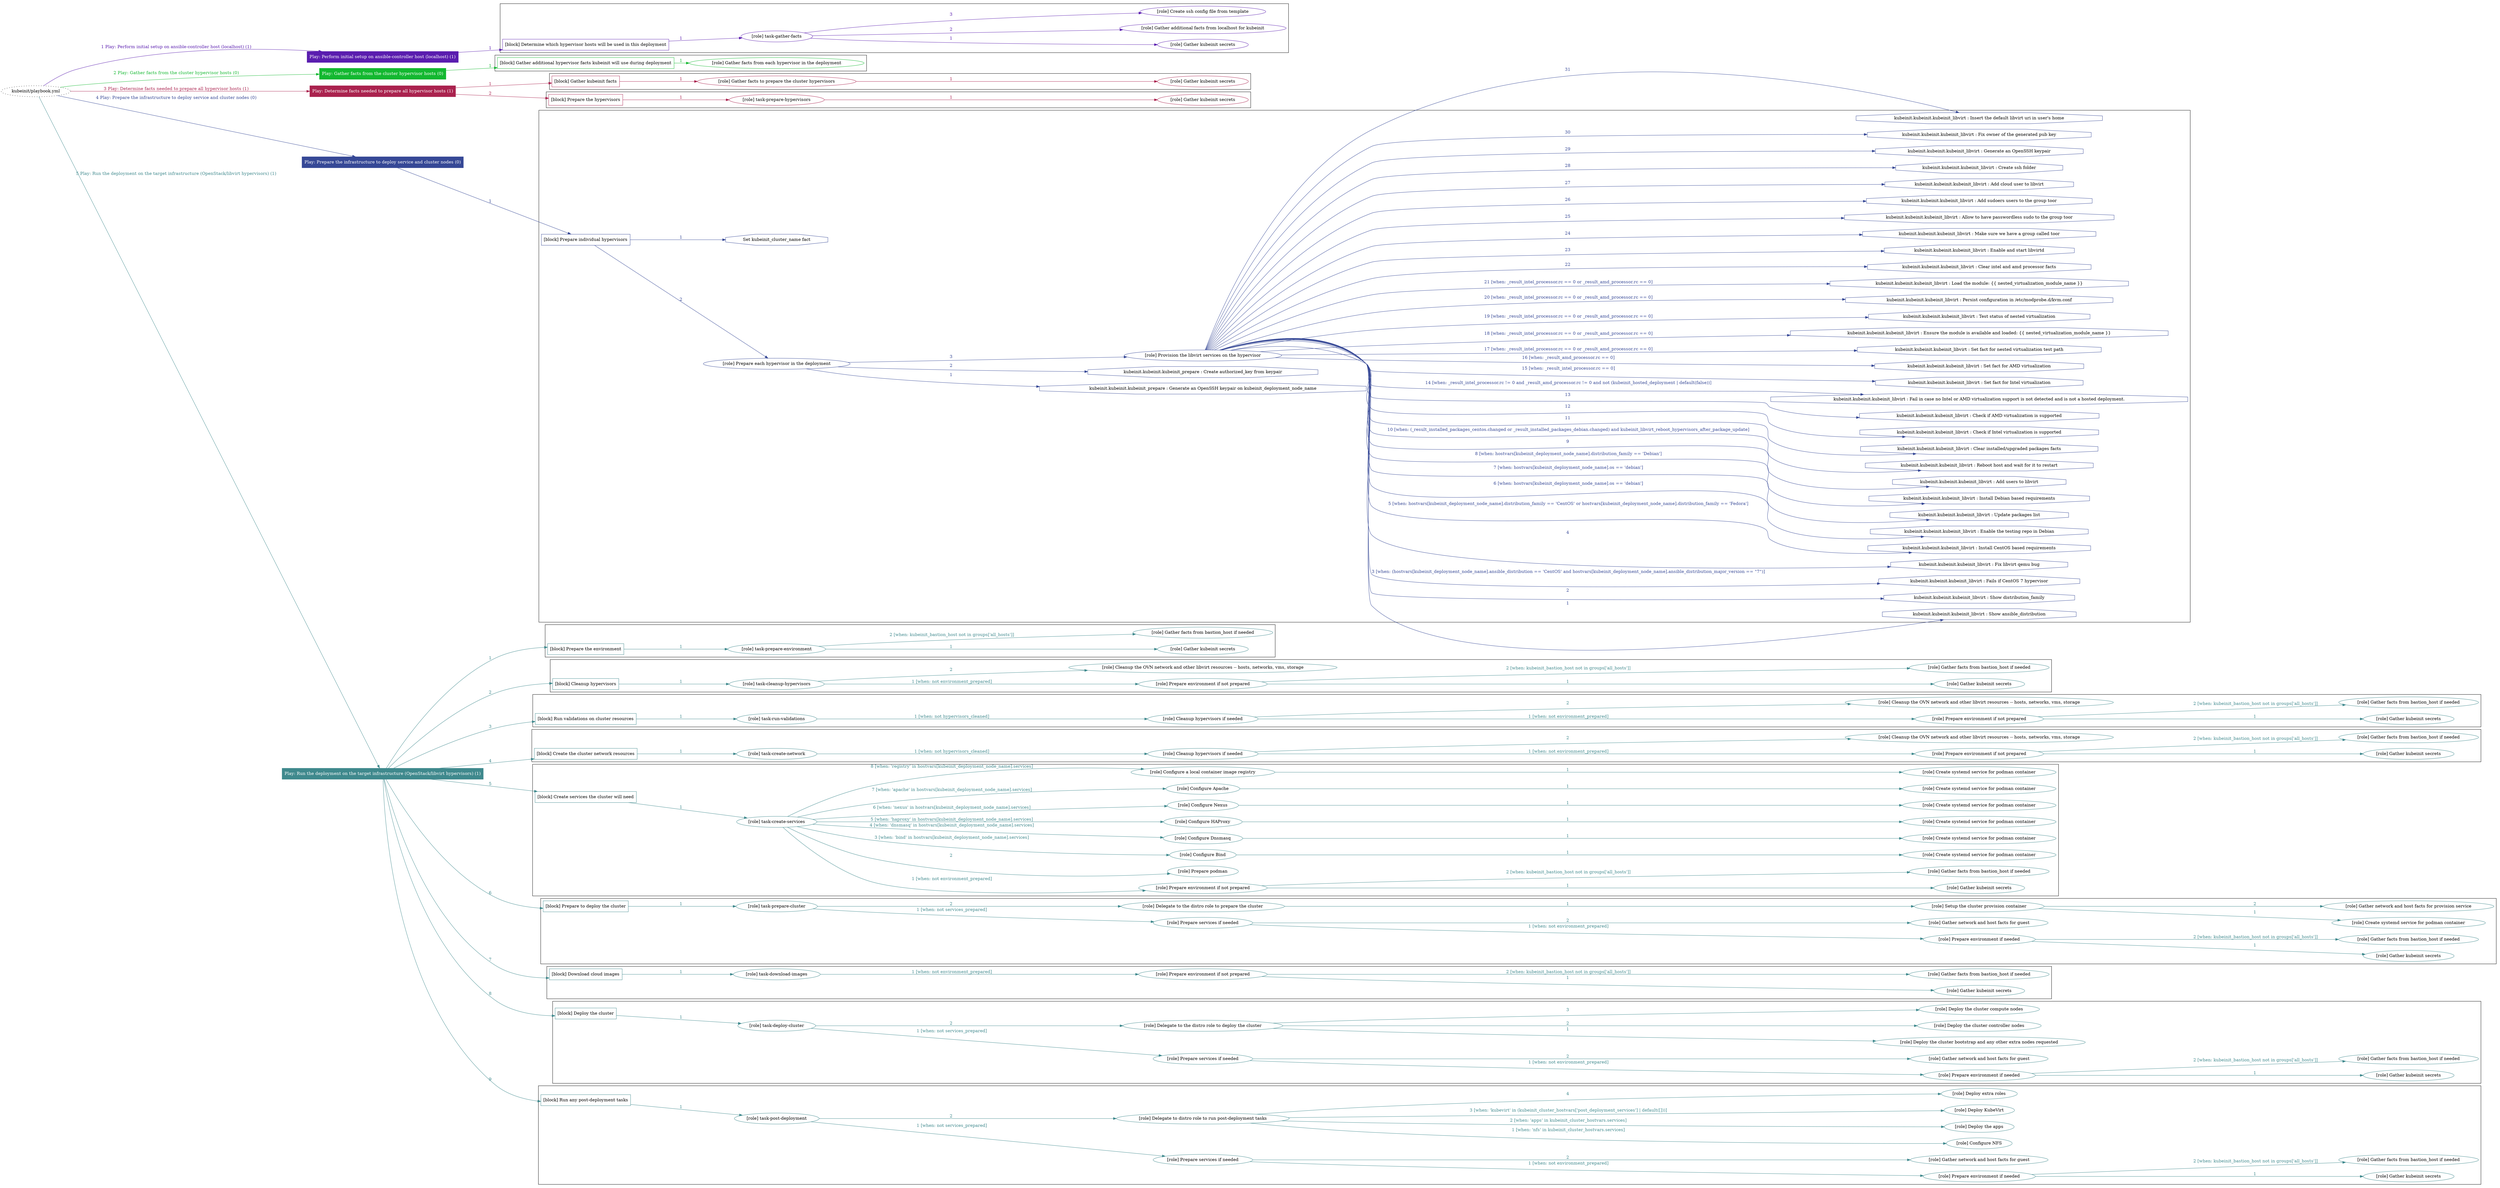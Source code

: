 digraph {
	graph [concentrate=true ordering=in rankdir=LR ratio=fill]
	edge [esep=5 sep=10]
	"kubeinit/playbook.yml" [URL="/home/runner/work/kubeinit-1/kubeinit-1/kubeinit/playbook.yml" id=playbook_0ce8d18d style=dotted]
	"kubeinit/playbook.yml" -> play_ba5d639a [label="1 Play: Perform initial setup on ansible-controller host (localhost) (1)" color="#5a1daf" fontcolor="#5a1daf" id=edge_play_ba5d639a labeltooltip="1 Play: Perform initial setup on ansible-controller host (localhost) (1)" tooltip="1 Play: Perform initial setup on ansible-controller host (localhost) (1)"]
	subgraph "Play: Perform initial setup on ansible-controller host (localhost) (1)" {
		play_ba5d639a [label="Play: Perform initial setup on ansible-controller host (localhost) (1)" URL="/home/runner/work/kubeinit-1/kubeinit-1/kubeinit/playbook.yml" color="#5a1daf" fontcolor="#ffffff" id=play_ba5d639a shape=box style=filled tooltip=localhost]
		play_ba5d639a -> block_6d6d360e [label=1 color="#5a1daf" fontcolor="#5a1daf" id=edge_block_6d6d360e labeltooltip=1 tooltip=1]
		subgraph cluster_block_6d6d360e {
			block_6d6d360e [label="[block] Determine which hypervisor hosts will be used in this deployment" URL="/home/runner/work/kubeinit-1/kubeinit-1/kubeinit/playbook.yml" color="#5a1daf" id=block_6d6d360e labeltooltip="Determine which hypervisor hosts will be used in this deployment" shape=box tooltip="Determine which hypervisor hosts will be used in this deployment"]
			block_6d6d360e -> role_3b574f8b [label="1 " color="#5a1daf" fontcolor="#5a1daf" id=edge_role_3b574f8b labeltooltip="1 " tooltip="1 "]
			subgraph "task-gather-facts" {
				role_3b574f8b [label="[role] task-gather-facts" URL="/home/runner/work/kubeinit-1/kubeinit-1/kubeinit/playbook.yml" color="#5a1daf" id=role_3b574f8b tooltip="task-gather-facts"]
				role_3b574f8b -> role_ba884957 [label="1 " color="#5a1daf" fontcolor="#5a1daf" id=edge_role_ba884957 labeltooltip="1 " tooltip="1 "]
				subgraph "Gather kubeinit secrets" {
					role_ba884957 [label="[role] Gather kubeinit secrets" URL="/home/runner/.ansible/collections/ansible_collections/kubeinit/kubeinit/roles/kubeinit_prepare/tasks/build_hypervisors_group.yml" color="#5a1daf" id=role_ba884957 tooltip="Gather kubeinit secrets"]
				}
				role_3b574f8b -> role_1c9afb16 [label="2 " color="#5a1daf" fontcolor="#5a1daf" id=edge_role_1c9afb16 labeltooltip="2 " tooltip="2 "]
				subgraph "Gather additional facts from localhost for kubeinit" {
					role_1c9afb16 [label="[role] Gather additional facts from localhost for kubeinit" URL="/home/runner/.ansible/collections/ansible_collections/kubeinit/kubeinit/roles/kubeinit_prepare/tasks/build_hypervisors_group.yml" color="#5a1daf" id=role_1c9afb16 tooltip="Gather additional facts from localhost for kubeinit"]
				}
				role_3b574f8b -> role_983fa793 [label="3 " color="#5a1daf" fontcolor="#5a1daf" id=edge_role_983fa793 labeltooltip="3 " tooltip="3 "]
				subgraph "Create ssh config file from template" {
					role_983fa793 [label="[role] Create ssh config file from template" URL="/home/runner/.ansible/collections/ansible_collections/kubeinit/kubeinit/roles/kubeinit_prepare/tasks/build_hypervisors_group.yml" color="#5a1daf" id=role_983fa793 tooltip="Create ssh config file from template"]
				}
			}
		}
	}
	"kubeinit/playbook.yml" -> play_d3e88524 [label="2 Play: Gather facts from the cluster hypervisor hosts (0)" color="#13b830" fontcolor="#13b830" id=edge_play_d3e88524 labeltooltip="2 Play: Gather facts from the cluster hypervisor hosts (0)" tooltip="2 Play: Gather facts from the cluster hypervisor hosts (0)"]
	subgraph "Play: Gather facts from the cluster hypervisor hosts (0)" {
		play_d3e88524 [label="Play: Gather facts from the cluster hypervisor hosts (0)" URL="/home/runner/work/kubeinit-1/kubeinit-1/kubeinit/playbook.yml" color="#13b830" fontcolor="#ffffff" id=play_d3e88524 shape=box style=filled tooltip="Play: Gather facts from the cluster hypervisor hosts (0)"]
		play_d3e88524 -> block_26652a1b [label=1 color="#13b830" fontcolor="#13b830" id=edge_block_26652a1b labeltooltip=1 tooltip=1]
		subgraph cluster_block_26652a1b {
			block_26652a1b [label="[block] Gather additional hypervisor facts kubeinit will use during deployment" URL="/home/runner/work/kubeinit-1/kubeinit-1/kubeinit/playbook.yml" color="#13b830" id=block_26652a1b labeltooltip="Gather additional hypervisor facts kubeinit will use during deployment" shape=box tooltip="Gather additional hypervisor facts kubeinit will use during deployment"]
			block_26652a1b -> role_c96c21ab [label="1 " color="#13b830" fontcolor="#13b830" id=edge_role_c96c21ab labeltooltip="1 " tooltip="1 "]
			subgraph "Gather facts from each hypervisor in the deployment" {
				role_c96c21ab [label="[role] Gather facts from each hypervisor in the deployment" URL="/home/runner/work/kubeinit-1/kubeinit-1/kubeinit/playbook.yml" color="#13b830" id=role_c96c21ab tooltip="Gather facts from each hypervisor in the deployment"]
			}
		}
	}
	"kubeinit/playbook.yml" -> play_6d5bcd16 [label="3 Play: Determine facts needed to prepare all hypervisor hosts (1)" color="#aa224e" fontcolor="#aa224e" id=edge_play_6d5bcd16 labeltooltip="3 Play: Determine facts needed to prepare all hypervisor hosts (1)" tooltip="3 Play: Determine facts needed to prepare all hypervisor hosts (1)"]
	subgraph "Play: Determine facts needed to prepare all hypervisor hosts (1)" {
		play_6d5bcd16 [label="Play: Determine facts needed to prepare all hypervisor hosts (1)" URL="/home/runner/work/kubeinit-1/kubeinit-1/kubeinit/playbook.yml" color="#aa224e" fontcolor="#ffffff" id=play_6d5bcd16 shape=box style=filled tooltip=localhost]
		play_6d5bcd16 -> block_b9ecfa7a [label=1 color="#aa224e" fontcolor="#aa224e" id=edge_block_b9ecfa7a labeltooltip=1 tooltip=1]
		subgraph cluster_block_b9ecfa7a {
			block_b9ecfa7a [label="[block] Gather kubeinit facts" URL="/home/runner/work/kubeinit-1/kubeinit-1/kubeinit/playbook.yml" color="#aa224e" id=block_b9ecfa7a labeltooltip="Gather kubeinit facts" shape=box tooltip="Gather kubeinit facts"]
			block_b9ecfa7a -> role_1997fd84 [label="1 " color="#aa224e" fontcolor="#aa224e" id=edge_role_1997fd84 labeltooltip="1 " tooltip="1 "]
			subgraph "Gather facts to prepare the cluster hypervisors" {
				role_1997fd84 [label="[role] Gather facts to prepare the cluster hypervisors" URL="/home/runner/work/kubeinit-1/kubeinit-1/kubeinit/playbook.yml" color="#aa224e" id=role_1997fd84 tooltip="Gather facts to prepare the cluster hypervisors"]
				role_1997fd84 -> role_facad53e [label="1 " color="#aa224e" fontcolor="#aa224e" id=edge_role_facad53e labeltooltip="1 " tooltip="1 "]
				subgraph "Gather kubeinit secrets" {
					role_facad53e [label="[role] Gather kubeinit secrets" URL="/home/runner/.ansible/collections/ansible_collections/kubeinit/kubeinit/roles/kubeinit_prepare/tasks/gather_kubeinit_facts.yml" color="#aa224e" id=role_facad53e tooltip="Gather kubeinit secrets"]
				}
			}
		}
		play_6d5bcd16 -> block_0321e4d8 [label=2 color="#aa224e" fontcolor="#aa224e" id=edge_block_0321e4d8 labeltooltip=2 tooltip=2]
		subgraph cluster_block_0321e4d8 {
			block_0321e4d8 [label="[block] Prepare the hypervisors" URL="/home/runner/work/kubeinit-1/kubeinit-1/kubeinit/playbook.yml" color="#aa224e" id=block_0321e4d8 labeltooltip="Prepare the hypervisors" shape=box tooltip="Prepare the hypervisors"]
			block_0321e4d8 -> role_ea0fbbbe [label="1 " color="#aa224e" fontcolor="#aa224e" id=edge_role_ea0fbbbe labeltooltip="1 " tooltip="1 "]
			subgraph "task-prepare-hypervisors" {
				role_ea0fbbbe [label="[role] task-prepare-hypervisors" URL="/home/runner/work/kubeinit-1/kubeinit-1/kubeinit/playbook.yml" color="#aa224e" id=role_ea0fbbbe tooltip="task-prepare-hypervisors"]
				role_ea0fbbbe -> role_584beada [label="1 " color="#aa224e" fontcolor="#aa224e" id=edge_role_584beada labeltooltip="1 " tooltip="1 "]
				subgraph "Gather kubeinit secrets" {
					role_584beada [label="[role] Gather kubeinit secrets" URL="/home/runner/.ansible/collections/ansible_collections/kubeinit/kubeinit/roles/kubeinit_prepare/tasks/gather_kubeinit_facts.yml" color="#aa224e" id=role_584beada tooltip="Gather kubeinit secrets"]
				}
			}
		}
	}
	"kubeinit/playbook.yml" -> play_1b692c64 [label="4 Play: Prepare the infrastructure to deploy service and cluster nodes (0)" color="#364896" fontcolor="#364896" id=edge_play_1b692c64 labeltooltip="4 Play: Prepare the infrastructure to deploy service and cluster nodes (0)" tooltip="4 Play: Prepare the infrastructure to deploy service and cluster nodes (0)"]
	subgraph "Play: Prepare the infrastructure to deploy service and cluster nodes (0)" {
		play_1b692c64 [label="Play: Prepare the infrastructure to deploy service and cluster nodes (0)" URL="/home/runner/work/kubeinit-1/kubeinit-1/kubeinit/playbook.yml" color="#364896" fontcolor="#ffffff" id=play_1b692c64 shape=box style=filled tooltip="Play: Prepare the infrastructure to deploy service and cluster nodes (0)"]
		play_1b692c64 -> block_dfcf6be2 [label=1 color="#364896" fontcolor="#364896" id=edge_block_dfcf6be2 labeltooltip=1 tooltip=1]
		subgraph cluster_block_dfcf6be2 {
			block_dfcf6be2 [label="[block] Prepare individual hypervisors" URL="/home/runner/work/kubeinit-1/kubeinit-1/kubeinit/playbook.yml" color="#364896" id=block_dfcf6be2 labeltooltip="Prepare individual hypervisors" shape=box tooltip="Prepare individual hypervisors"]
			block_dfcf6be2 -> role_4b829414 [label="2 " color="#364896" fontcolor="#364896" id=edge_role_4b829414 labeltooltip="2 " tooltip="2 "]
			subgraph "Prepare each hypervisor in the deployment" {
				role_4b829414 [label="[role] Prepare each hypervisor in the deployment" URL="/home/runner/work/kubeinit-1/kubeinit-1/kubeinit/playbook.yml" color="#364896" id=role_4b829414 tooltip="Prepare each hypervisor in the deployment"]
				task_2b27f088 [label="kubeinit.kubeinit.kubeinit_prepare : Generate an OpenSSH keypair on kubeinit_deployment_node_name" URL="/home/runner/.ansible/collections/ansible_collections/kubeinit/kubeinit/roles/kubeinit_prepare/tasks/prepare_hypervisor.yml" color="#364896" id=task_2b27f088 shape=octagon tooltip="kubeinit.kubeinit.kubeinit_prepare : Generate an OpenSSH keypair on kubeinit_deployment_node_name"]
				role_4b829414 -> task_2b27f088 [label="1 " color="#364896" fontcolor="#364896" id=edge_task_2b27f088 labeltooltip="1 " tooltip="1 "]
				task_d586e96f [label="kubeinit.kubeinit.kubeinit_prepare : Create authorized_key from keypair" URL="/home/runner/.ansible/collections/ansible_collections/kubeinit/kubeinit/roles/kubeinit_prepare/tasks/prepare_hypervisor.yml" color="#364896" id=task_d586e96f shape=octagon tooltip="kubeinit.kubeinit.kubeinit_prepare : Create authorized_key from keypair"]
				role_4b829414 -> task_d586e96f [label="2 " color="#364896" fontcolor="#364896" id=edge_task_d586e96f labeltooltip="2 " tooltip="2 "]
				role_4b829414 -> role_4b632fc3 [label="3 " color="#364896" fontcolor="#364896" id=edge_role_4b632fc3 labeltooltip="3 " tooltip="3 "]
				subgraph "Provision the libvirt services on the hypervisor" {
					role_4b632fc3 [label="[role] Provision the libvirt services on the hypervisor" URL="/home/runner/.ansible/collections/ansible_collections/kubeinit/kubeinit/roles/kubeinit_prepare/tasks/prepare_hypervisor.yml" color="#364896" id=role_4b632fc3 tooltip="Provision the libvirt services on the hypervisor"]
					task_c6164baf [label="kubeinit.kubeinit.kubeinit_libvirt : Show ansible_distribution" URL="/home/runner/.ansible/collections/ansible_collections/kubeinit/kubeinit/roles/kubeinit_libvirt/tasks/main.yml" color="#364896" id=task_c6164baf shape=octagon tooltip="kubeinit.kubeinit.kubeinit_libvirt : Show ansible_distribution"]
					role_4b632fc3 -> task_c6164baf [label="1 " color="#364896" fontcolor="#364896" id=edge_task_c6164baf labeltooltip="1 " tooltip="1 "]
					task_26f018aa [label="kubeinit.kubeinit.kubeinit_libvirt : Show distribution_family" URL="/home/runner/.ansible/collections/ansible_collections/kubeinit/kubeinit/roles/kubeinit_libvirt/tasks/main.yml" color="#364896" id=task_26f018aa shape=octagon tooltip="kubeinit.kubeinit.kubeinit_libvirt : Show distribution_family"]
					role_4b632fc3 -> task_26f018aa [label="2 " color="#364896" fontcolor="#364896" id=edge_task_26f018aa labeltooltip="2 " tooltip="2 "]
					task_44c97da7 [label="kubeinit.kubeinit.kubeinit_libvirt : Fails if CentOS 7 hypervisor" URL="/home/runner/.ansible/collections/ansible_collections/kubeinit/kubeinit/roles/kubeinit_libvirt/tasks/main.yml" color="#364896" id=task_44c97da7 shape=octagon tooltip="kubeinit.kubeinit.kubeinit_libvirt : Fails if CentOS 7 hypervisor"]
					role_4b632fc3 -> task_44c97da7 [label="3 [when: (hostvars[kubeinit_deployment_node_name].ansible_distribution == 'CentOS' and hostvars[kubeinit_deployment_node_name].ansible_distribution_major_version == \"7\")]" color="#364896" fontcolor="#364896" id=edge_task_44c97da7 labeltooltip="3 [when: (hostvars[kubeinit_deployment_node_name].ansible_distribution == 'CentOS' and hostvars[kubeinit_deployment_node_name].ansible_distribution_major_version == \"7\")]" tooltip="3 [when: (hostvars[kubeinit_deployment_node_name].ansible_distribution == 'CentOS' and hostvars[kubeinit_deployment_node_name].ansible_distribution_major_version == \"7\")]"]
					task_e51e7c3a [label="kubeinit.kubeinit.kubeinit_libvirt : Fix libvirt qemu bug" URL="/home/runner/.ansible/collections/ansible_collections/kubeinit/kubeinit/roles/kubeinit_libvirt/tasks/main.yml" color="#364896" id=task_e51e7c3a shape=octagon tooltip="kubeinit.kubeinit.kubeinit_libvirt : Fix libvirt qemu bug"]
					role_4b632fc3 -> task_e51e7c3a [label="4 " color="#364896" fontcolor="#364896" id=edge_task_e51e7c3a labeltooltip="4 " tooltip="4 "]
					task_1b0841df [label="kubeinit.kubeinit.kubeinit_libvirt : Install CentOS based requirements" URL="/home/runner/.ansible/collections/ansible_collections/kubeinit/kubeinit/roles/kubeinit_libvirt/tasks/main.yml" color="#364896" id=task_1b0841df shape=octagon tooltip="kubeinit.kubeinit.kubeinit_libvirt : Install CentOS based requirements"]
					role_4b632fc3 -> task_1b0841df [label="5 [when: hostvars[kubeinit_deployment_node_name].distribution_family == 'CentOS' or hostvars[kubeinit_deployment_node_name].distribution_family == 'Fedora']" color="#364896" fontcolor="#364896" id=edge_task_1b0841df labeltooltip="5 [when: hostvars[kubeinit_deployment_node_name].distribution_family == 'CentOS' or hostvars[kubeinit_deployment_node_name].distribution_family == 'Fedora']" tooltip="5 [when: hostvars[kubeinit_deployment_node_name].distribution_family == 'CentOS' or hostvars[kubeinit_deployment_node_name].distribution_family == 'Fedora']"]
					task_30d7ff0d [label="kubeinit.kubeinit.kubeinit_libvirt : Enable the testing repo in Debian" URL="/home/runner/.ansible/collections/ansible_collections/kubeinit/kubeinit/roles/kubeinit_libvirt/tasks/main.yml" color="#364896" id=task_30d7ff0d shape=octagon tooltip="kubeinit.kubeinit.kubeinit_libvirt : Enable the testing repo in Debian"]
					role_4b632fc3 -> task_30d7ff0d [label="6 [when: hostvars[kubeinit_deployment_node_name].os == 'debian']" color="#364896" fontcolor="#364896" id=edge_task_30d7ff0d labeltooltip="6 [when: hostvars[kubeinit_deployment_node_name].os == 'debian']" tooltip="6 [when: hostvars[kubeinit_deployment_node_name].os == 'debian']"]
					task_a8897076 [label="kubeinit.kubeinit.kubeinit_libvirt : Update packages list" URL="/home/runner/.ansible/collections/ansible_collections/kubeinit/kubeinit/roles/kubeinit_libvirt/tasks/main.yml" color="#364896" id=task_a8897076 shape=octagon tooltip="kubeinit.kubeinit.kubeinit_libvirt : Update packages list"]
					role_4b632fc3 -> task_a8897076 [label="7 [when: hostvars[kubeinit_deployment_node_name].os == 'debian']" color="#364896" fontcolor="#364896" id=edge_task_a8897076 labeltooltip="7 [when: hostvars[kubeinit_deployment_node_name].os == 'debian']" tooltip="7 [when: hostvars[kubeinit_deployment_node_name].os == 'debian']"]
					task_70c62b1a [label="kubeinit.kubeinit.kubeinit_libvirt : Install Debian based requirements" URL="/home/runner/.ansible/collections/ansible_collections/kubeinit/kubeinit/roles/kubeinit_libvirt/tasks/main.yml" color="#364896" id=task_70c62b1a shape=octagon tooltip="kubeinit.kubeinit.kubeinit_libvirt : Install Debian based requirements"]
					role_4b632fc3 -> task_70c62b1a [label="8 [when: hostvars[kubeinit_deployment_node_name].distribution_family == 'Debian']" color="#364896" fontcolor="#364896" id=edge_task_70c62b1a labeltooltip="8 [when: hostvars[kubeinit_deployment_node_name].distribution_family == 'Debian']" tooltip="8 [when: hostvars[kubeinit_deployment_node_name].distribution_family == 'Debian']"]
					task_dd8c9048 [label="kubeinit.kubeinit.kubeinit_libvirt : Add users to libvirt" URL="/home/runner/.ansible/collections/ansible_collections/kubeinit/kubeinit/roles/kubeinit_libvirt/tasks/main.yml" color="#364896" id=task_dd8c9048 shape=octagon tooltip="kubeinit.kubeinit.kubeinit_libvirt : Add users to libvirt"]
					role_4b632fc3 -> task_dd8c9048 [label="9 " color="#364896" fontcolor="#364896" id=edge_task_dd8c9048 labeltooltip="9 " tooltip="9 "]
					task_8387d785 [label="kubeinit.kubeinit.kubeinit_libvirt : Reboot host and wait for it to restart" URL="/home/runner/.ansible/collections/ansible_collections/kubeinit/kubeinit/roles/kubeinit_libvirt/tasks/main.yml" color="#364896" id=task_8387d785 shape=octagon tooltip="kubeinit.kubeinit.kubeinit_libvirt : Reboot host and wait for it to restart"]
					role_4b632fc3 -> task_8387d785 [label="10 [when: (_result_installed_packages_centos.changed or _result_installed_packages_debian.changed) and kubeinit_libvirt_reboot_hypervisors_after_package_update]" color="#364896" fontcolor="#364896" id=edge_task_8387d785 labeltooltip="10 [when: (_result_installed_packages_centos.changed or _result_installed_packages_debian.changed) and kubeinit_libvirt_reboot_hypervisors_after_package_update]" tooltip="10 [when: (_result_installed_packages_centos.changed or _result_installed_packages_debian.changed) and kubeinit_libvirt_reboot_hypervisors_after_package_update]"]
					task_8682a8f8 [label="kubeinit.kubeinit.kubeinit_libvirt : Clear installed/upgraded packages facts" URL="/home/runner/.ansible/collections/ansible_collections/kubeinit/kubeinit/roles/kubeinit_libvirt/tasks/main.yml" color="#364896" id=task_8682a8f8 shape=octagon tooltip="kubeinit.kubeinit.kubeinit_libvirt : Clear installed/upgraded packages facts"]
					role_4b632fc3 -> task_8682a8f8 [label="11 " color="#364896" fontcolor="#364896" id=edge_task_8682a8f8 labeltooltip="11 " tooltip="11 "]
					task_a1a82cb1 [label="kubeinit.kubeinit.kubeinit_libvirt : Check if Intel virtualization is supported" URL="/home/runner/.ansible/collections/ansible_collections/kubeinit/kubeinit/roles/kubeinit_libvirt/tasks/main.yml" color="#364896" id=task_a1a82cb1 shape=octagon tooltip="kubeinit.kubeinit.kubeinit_libvirt : Check if Intel virtualization is supported"]
					role_4b632fc3 -> task_a1a82cb1 [label="12 " color="#364896" fontcolor="#364896" id=edge_task_a1a82cb1 labeltooltip="12 " tooltip="12 "]
					task_2982eef8 [label="kubeinit.kubeinit.kubeinit_libvirt : Check if AMD virtualization is supported" URL="/home/runner/.ansible/collections/ansible_collections/kubeinit/kubeinit/roles/kubeinit_libvirt/tasks/main.yml" color="#364896" id=task_2982eef8 shape=octagon tooltip="kubeinit.kubeinit.kubeinit_libvirt : Check if AMD virtualization is supported"]
					role_4b632fc3 -> task_2982eef8 [label="13 " color="#364896" fontcolor="#364896" id=edge_task_2982eef8 labeltooltip="13 " tooltip="13 "]
					task_943bcced [label="kubeinit.kubeinit.kubeinit_libvirt : Fail in case no Intel or AMD virtualization support is not detected and is not a hosted deployment." URL="/home/runner/.ansible/collections/ansible_collections/kubeinit/kubeinit/roles/kubeinit_libvirt/tasks/main.yml" color="#364896" id=task_943bcced shape=octagon tooltip="kubeinit.kubeinit.kubeinit_libvirt : Fail in case no Intel or AMD virtualization support is not detected and is not a hosted deployment."]
					role_4b632fc3 -> task_943bcced [label="14 [when: _result_intel_processor.rc != 0 and _result_amd_processor.rc != 0 and not (kubeinit_hosted_deployment | default(false))]" color="#364896" fontcolor="#364896" id=edge_task_943bcced labeltooltip="14 [when: _result_intel_processor.rc != 0 and _result_amd_processor.rc != 0 and not (kubeinit_hosted_deployment | default(false))]" tooltip="14 [when: _result_intel_processor.rc != 0 and _result_amd_processor.rc != 0 and not (kubeinit_hosted_deployment | default(false))]"]
					task_ca86ea8f [label="kubeinit.kubeinit.kubeinit_libvirt : Set fact for Intel virtualization" URL="/home/runner/.ansible/collections/ansible_collections/kubeinit/kubeinit/roles/kubeinit_libvirt/tasks/main.yml" color="#364896" id=task_ca86ea8f shape=octagon tooltip="kubeinit.kubeinit.kubeinit_libvirt : Set fact for Intel virtualization"]
					role_4b632fc3 -> task_ca86ea8f [label="15 [when: _result_intel_processor.rc == 0]" color="#364896" fontcolor="#364896" id=edge_task_ca86ea8f labeltooltip="15 [when: _result_intel_processor.rc == 0]" tooltip="15 [when: _result_intel_processor.rc == 0]"]
					task_b8c05be8 [label="kubeinit.kubeinit.kubeinit_libvirt : Set fact for AMD virtualization" URL="/home/runner/.ansible/collections/ansible_collections/kubeinit/kubeinit/roles/kubeinit_libvirt/tasks/main.yml" color="#364896" id=task_b8c05be8 shape=octagon tooltip="kubeinit.kubeinit.kubeinit_libvirt : Set fact for AMD virtualization"]
					role_4b632fc3 -> task_b8c05be8 [label="16 [when: _result_amd_processor.rc == 0]" color="#364896" fontcolor="#364896" id=edge_task_b8c05be8 labeltooltip="16 [when: _result_amd_processor.rc == 0]" tooltip="16 [when: _result_amd_processor.rc == 0]"]
					task_997cfe2c [label="kubeinit.kubeinit.kubeinit_libvirt : Set fact for nested virtualization test path" URL="/home/runner/.ansible/collections/ansible_collections/kubeinit/kubeinit/roles/kubeinit_libvirt/tasks/main.yml" color="#364896" id=task_997cfe2c shape=octagon tooltip="kubeinit.kubeinit.kubeinit_libvirt : Set fact for nested virtualization test path"]
					role_4b632fc3 -> task_997cfe2c [label="17 [when: _result_intel_processor.rc == 0 or _result_amd_processor.rc == 0]" color="#364896" fontcolor="#364896" id=edge_task_997cfe2c labeltooltip="17 [when: _result_intel_processor.rc == 0 or _result_amd_processor.rc == 0]" tooltip="17 [when: _result_intel_processor.rc == 0 or _result_amd_processor.rc == 0]"]
					task_4dcd69ad [label="kubeinit.kubeinit.kubeinit_libvirt : Ensure the module is available and loaded: {{ nested_virtualization_module_name }}" URL="/home/runner/.ansible/collections/ansible_collections/kubeinit/kubeinit/roles/kubeinit_libvirt/tasks/main.yml" color="#364896" id=task_4dcd69ad shape=octagon tooltip="kubeinit.kubeinit.kubeinit_libvirt : Ensure the module is available and loaded: {{ nested_virtualization_module_name }}"]
					role_4b632fc3 -> task_4dcd69ad [label="18 [when: _result_intel_processor.rc == 0 or _result_amd_processor.rc == 0]" color="#364896" fontcolor="#364896" id=edge_task_4dcd69ad labeltooltip="18 [when: _result_intel_processor.rc == 0 or _result_amd_processor.rc == 0]" tooltip="18 [when: _result_intel_processor.rc == 0 or _result_amd_processor.rc == 0]"]
					task_4be756f7 [label="kubeinit.kubeinit.kubeinit_libvirt : Test status of nested virtualization" URL="/home/runner/.ansible/collections/ansible_collections/kubeinit/kubeinit/roles/kubeinit_libvirt/tasks/main.yml" color="#364896" id=task_4be756f7 shape=octagon tooltip="kubeinit.kubeinit.kubeinit_libvirt : Test status of nested virtualization"]
					role_4b632fc3 -> task_4be756f7 [label="19 [when: _result_intel_processor.rc == 0 or _result_amd_processor.rc == 0]" color="#364896" fontcolor="#364896" id=edge_task_4be756f7 labeltooltip="19 [when: _result_intel_processor.rc == 0 or _result_amd_processor.rc == 0]" tooltip="19 [when: _result_intel_processor.rc == 0 or _result_amd_processor.rc == 0]"]
					task_652977b3 [label="kubeinit.kubeinit.kubeinit_libvirt : Persist configuration in /etc/modprobe.d/kvm.conf" URL="/home/runner/.ansible/collections/ansible_collections/kubeinit/kubeinit/roles/kubeinit_libvirt/tasks/main.yml" color="#364896" id=task_652977b3 shape=octagon tooltip="kubeinit.kubeinit.kubeinit_libvirt : Persist configuration in /etc/modprobe.d/kvm.conf"]
					role_4b632fc3 -> task_652977b3 [label="20 [when: _result_intel_processor.rc == 0 or _result_amd_processor.rc == 0]" color="#364896" fontcolor="#364896" id=edge_task_652977b3 labeltooltip="20 [when: _result_intel_processor.rc == 0 or _result_amd_processor.rc == 0]" tooltip="20 [when: _result_intel_processor.rc == 0 or _result_amd_processor.rc == 0]"]
					task_0426de4b [label="kubeinit.kubeinit.kubeinit_libvirt : Load the module: {{ nested_virtualization_module_name }}" URL="/home/runner/.ansible/collections/ansible_collections/kubeinit/kubeinit/roles/kubeinit_libvirt/tasks/main.yml" color="#364896" id=task_0426de4b shape=octagon tooltip="kubeinit.kubeinit.kubeinit_libvirt : Load the module: {{ nested_virtualization_module_name }}"]
					role_4b632fc3 -> task_0426de4b [label="21 [when: _result_intel_processor.rc == 0 or _result_amd_processor.rc == 0]" color="#364896" fontcolor="#364896" id=edge_task_0426de4b labeltooltip="21 [when: _result_intel_processor.rc == 0 or _result_amd_processor.rc == 0]" tooltip="21 [when: _result_intel_processor.rc == 0 or _result_amd_processor.rc == 0]"]
					task_a7bf3f7f [label="kubeinit.kubeinit.kubeinit_libvirt : Clear intel and amd processor facts" URL="/home/runner/.ansible/collections/ansible_collections/kubeinit/kubeinit/roles/kubeinit_libvirt/tasks/main.yml" color="#364896" id=task_a7bf3f7f shape=octagon tooltip="kubeinit.kubeinit.kubeinit_libvirt : Clear intel and amd processor facts"]
					role_4b632fc3 -> task_a7bf3f7f [label="22 " color="#364896" fontcolor="#364896" id=edge_task_a7bf3f7f labeltooltip="22 " tooltip="22 "]
					task_37b84018 [label="kubeinit.kubeinit.kubeinit_libvirt : Enable and start libvirtd" URL="/home/runner/.ansible/collections/ansible_collections/kubeinit/kubeinit/roles/kubeinit_libvirt/tasks/main.yml" color="#364896" id=task_37b84018 shape=octagon tooltip="kubeinit.kubeinit.kubeinit_libvirt : Enable and start libvirtd"]
					role_4b632fc3 -> task_37b84018 [label="23 " color="#364896" fontcolor="#364896" id=edge_task_37b84018 labeltooltip="23 " tooltip="23 "]
					task_0666f7e9 [label="kubeinit.kubeinit.kubeinit_libvirt : Make sure we have a group called toor" URL="/home/runner/.ansible/collections/ansible_collections/kubeinit/kubeinit/roles/kubeinit_libvirt/tasks/60_create_cloud_user.yml" color="#364896" id=task_0666f7e9 shape=octagon tooltip="kubeinit.kubeinit.kubeinit_libvirt : Make sure we have a group called toor"]
					role_4b632fc3 -> task_0666f7e9 [label="24 " color="#364896" fontcolor="#364896" id=edge_task_0666f7e9 labeltooltip="24 " tooltip="24 "]
					task_785c154f [label="kubeinit.kubeinit.kubeinit_libvirt : Allow to have passwordless sudo to the group toor" URL="/home/runner/.ansible/collections/ansible_collections/kubeinit/kubeinit/roles/kubeinit_libvirt/tasks/60_create_cloud_user.yml" color="#364896" id=task_785c154f shape=octagon tooltip="kubeinit.kubeinit.kubeinit_libvirt : Allow to have passwordless sudo to the group toor"]
					role_4b632fc3 -> task_785c154f [label="25 " color="#364896" fontcolor="#364896" id=edge_task_785c154f labeltooltip="25 " tooltip="25 "]
					task_aa142e9e [label="kubeinit.kubeinit.kubeinit_libvirt : Add sudoers users to the group toor" URL="/home/runner/.ansible/collections/ansible_collections/kubeinit/kubeinit/roles/kubeinit_libvirt/tasks/60_create_cloud_user.yml" color="#364896" id=task_aa142e9e shape=octagon tooltip="kubeinit.kubeinit.kubeinit_libvirt : Add sudoers users to the group toor"]
					role_4b632fc3 -> task_aa142e9e [label="26 " color="#364896" fontcolor="#364896" id=edge_task_aa142e9e labeltooltip="26 " tooltip="26 "]
					task_384e43df [label="kubeinit.kubeinit.kubeinit_libvirt : Add cloud user to libvirt" URL="/home/runner/.ansible/collections/ansible_collections/kubeinit/kubeinit/roles/kubeinit_libvirt/tasks/60_create_cloud_user.yml" color="#364896" id=task_384e43df shape=octagon tooltip="kubeinit.kubeinit.kubeinit_libvirt : Add cloud user to libvirt"]
					role_4b632fc3 -> task_384e43df [label="27 " color="#364896" fontcolor="#364896" id=edge_task_384e43df labeltooltip="27 " tooltip="27 "]
					task_e2b6f483 [label="kubeinit.kubeinit.kubeinit_libvirt : Create ssh folder" URL="/home/runner/.ansible/collections/ansible_collections/kubeinit/kubeinit/roles/kubeinit_libvirt/tasks/60_create_cloud_user.yml" color="#364896" id=task_e2b6f483 shape=octagon tooltip="kubeinit.kubeinit.kubeinit_libvirt : Create ssh folder"]
					role_4b632fc3 -> task_e2b6f483 [label="28 " color="#364896" fontcolor="#364896" id=edge_task_e2b6f483 labeltooltip="28 " tooltip="28 "]
					task_02ab4cbe [label="kubeinit.kubeinit.kubeinit_libvirt : Generate an OpenSSH keypair" URL="/home/runner/.ansible/collections/ansible_collections/kubeinit/kubeinit/roles/kubeinit_libvirt/tasks/60_create_cloud_user.yml" color="#364896" id=task_02ab4cbe shape=octagon tooltip="kubeinit.kubeinit.kubeinit_libvirt : Generate an OpenSSH keypair"]
					role_4b632fc3 -> task_02ab4cbe [label="29 " color="#364896" fontcolor="#364896" id=edge_task_02ab4cbe labeltooltip="29 " tooltip="29 "]
					task_ed6e2187 [label="kubeinit.kubeinit.kubeinit_libvirt : Fix owner of the generated pub key" URL="/home/runner/.ansible/collections/ansible_collections/kubeinit/kubeinit/roles/kubeinit_libvirt/tasks/60_create_cloud_user.yml" color="#364896" id=task_ed6e2187 shape=octagon tooltip="kubeinit.kubeinit.kubeinit_libvirt : Fix owner of the generated pub key"]
					role_4b632fc3 -> task_ed6e2187 [label="30 " color="#364896" fontcolor="#364896" id=edge_task_ed6e2187 labeltooltip="30 " tooltip="30 "]
					task_4f5a365d [label="kubeinit.kubeinit.kubeinit_libvirt : Insert the default libvirt uri in user's home" URL="/home/runner/.ansible/collections/ansible_collections/kubeinit/kubeinit/roles/kubeinit_libvirt/tasks/60_create_cloud_user.yml" color="#364896" id=task_4f5a365d shape=octagon tooltip="kubeinit.kubeinit.kubeinit_libvirt : Insert the default libvirt uri in user's home"]
					role_4b632fc3 -> task_4f5a365d [label="31 " color="#364896" fontcolor="#364896" id=edge_task_4f5a365d labeltooltip="31 " tooltip="31 "]
				}
			}
			task_5d9393e5 [label="Set kubeinit_cluster_name fact" URL="/home/runner/work/kubeinit-1/kubeinit-1/kubeinit/playbook.yml" color="#364896" id=task_5d9393e5 shape=octagon tooltip="Set kubeinit_cluster_name fact"]
			block_dfcf6be2 -> task_5d9393e5 [label="1 " color="#364896" fontcolor="#364896" id=edge_task_5d9393e5 labeltooltip="1 " tooltip="1 "]
		}
	}
	"kubeinit/playbook.yml" -> play_edb0a368 [label="5 Play: Run the deployment on the target infrastructure (OpenStack/libvirt hypervisors) (1)" color="#3f898d" fontcolor="#3f898d" id=edge_play_edb0a368 labeltooltip="5 Play: Run the deployment on the target infrastructure (OpenStack/libvirt hypervisors) (1)" tooltip="5 Play: Run the deployment on the target infrastructure (OpenStack/libvirt hypervisors) (1)"]
	subgraph "Play: Run the deployment on the target infrastructure (OpenStack/libvirt hypervisors) (1)" {
		play_edb0a368 [label="Play: Run the deployment on the target infrastructure (OpenStack/libvirt hypervisors) (1)" URL="/home/runner/work/kubeinit-1/kubeinit-1/kubeinit/playbook.yml" color="#3f898d" fontcolor="#ffffff" id=play_edb0a368 shape=box style=filled tooltip=localhost]
		play_edb0a368 -> block_8a8f867c [label=1 color="#3f898d" fontcolor="#3f898d" id=edge_block_8a8f867c labeltooltip=1 tooltip=1]
		subgraph cluster_block_8a8f867c {
			block_8a8f867c [label="[block] Prepare the environment" URL="/home/runner/work/kubeinit-1/kubeinit-1/kubeinit/playbook.yml" color="#3f898d" id=block_8a8f867c labeltooltip="Prepare the environment" shape=box tooltip="Prepare the environment"]
			block_8a8f867c -> role_64e9b5b8 [label="1 " color="#3f898d" fontcolor="#3f898d" id=edge_role_64e9b5b8 labeltooltip="1 " tooltip="1 "]
			subgraph "task-prepare-environment" {
				role_64e9b5b8 [label="[role] task-prepare-environment" URL="/home/runner/work/kubeinit-1/kubeinit-1/kubeinit/playbook.yml" color="#3f898d" id=role_64e9b5b8 tooltip="task-prepare-environment"]
				role_64e9b5b8 -> role_a2a2c4a1 [label="1 " color="#3f898d" fontcolor="#3f898d" id=edge_role_a2a2c4a1 labeltooltip="1 " tooltip="1 "]
				subgraph "Gather kubeinit secrets" {
					role_a2a2c4a1 [label="[role] Gather kubeinit secrets" URL="/home/runner/.ansible/collections/ansible_collections/kubeinit/kubeinit/roles/kubeinit_prepare/tasks/gather_kubeinit_facts.yml" color="#3f898d" id=role_a2a2c4a1 tooltip="Gather kubeinit secrets"]
				}
				role_64e9b5b8 -> role_d0f54c5d [label="2 [when: kubeinit_bastion_host not in groups['all_hosts']]" color="#3f898d" fontcolor="#3f898d" id=edge_role_d0f54c5d labeltooltip="2 [when: kubeinit_bastion_host not in groups['all_hosts']]" tooltip="2 [when: kubeinit_bastion_host not in groups['all_hosts']]"]
				subgraph "Gather facts from bastion_host if needed" {
					role_d0f54c5d [label="[role] Gather facts from bastion_host if needed" URL="/home/runner/.ansible/collections/ansible_collections/kubeinit/kubeinit/roles/kubeinit_prepare/tasks/main.yml" color="#3f898d" id=role_d0f54c5d tooltip="Gather facts from bastion_host if needed"]
				}
			}
		}
		play_edb0a368 -> block_75108c37 [label=2 color="#3f898d" fontcolor="#3f898d" id=edge_block_75108c37 labeltooltip=2 tooltip=2]
		subgraph cluster_block_75108c37 {
			block_75108c37 [label="[block] Cleanup hypervisors" URL="/home/runner/work/kubeinit-1/kubeinit-1/kubeinit/playbook.yml" color="#3f898d" id=block_75108c37 labeltooltip="Cleanup hypervisors" shape=box tooltip="Cleanup hypervisors"]
			block_75108c37 -> role_d0318f41 [label="1 " color="#3f898d" fontcolor="#3f898d" id=edge_role_d0318f41 labeltooltip="1 " tooltip="1 "]
			subgraph "task-cleanup-hypervisors" {
				role_d0318f41 [label="[role] task-cleanup-hypervisors" URL="/home/runner/work/kubeinit-1/kubeinit-1/kubeinit/playbook.yml" color="#3f898d" id=role_d0318f41 tooltip="task-cleanup-hypervisors"]
				role_d0318f41 -> role_9301f534 [label="1 [when: not environment_prepared]" color="#3f898d" fontcolor="#3f898d" id=edge_role_9301f534 labeltooltip="1 [when: not environment_prepared]" tooltip="1 [when: not environment_prepared]"]
				subgraph "Prepare environment if not prepared" {
					role_9301f534 [label="[role] Prepare environment if not prepared" URL="/home/runner/.ansible/collections/ansible_collections/kubeinit/kubeinit/roles/kubeinit_libvirt/tasks/cleanup_hypervisors.yml" color="#3f898d" id=role_9301f534 tooltip="Prepare environment if not prepared"]
					role_9301f534 -> role_21867c5e [label="1 " color="#3f898d" fontcolor="#3f898d" id=edge_role_21867c5e labeltooltip="1 " tooltip="1 "]
					subgraph "Gather kubeinit secrets" {
						role_21867c5e [label="[role] Gather kubeinit secrets" URL="/home/runner/.ansible/collections/ansible_collections/kubeinit/kubeinit/roles/kubeinit_prepare/tasks/gather_kubeinit_facts.yml" color="#3f898d" id=role_21867c5e tooltip="Gather kubeinit secrets"]
					}
					role_9301f534 -> role_5f1e6594 [label="2 [when: kubeinit_bastion_host not in groups['all_hosts']]" color="#3f898d" fontcolor="#3f898d" id=edge_role_5f1e6594 labeltooltip="2 [when: kubeinit_bastion_host not in groups['all_hosts']]" tooltip="2 [when: kubeinit_bastion_host not in groups['all_hosts']]"]
					subgraph "Gather facts from bastion_host if needed" {
						role_5f1e6594 [label="[role] Gather facts from bastion_host if needed" URL="/home/runner/.ansible/collections/ansible_collections/kubeinit/kubeinit/roles/kubeinit_prepare/tasks/main.yml" color="#3f898d" id=role_5f1e6594 tooltip="Gather facts from bastion_host if needed"]
					}
				}
				role_d0318f41 -> role_18d953ad [label="2 " color="#3f898d" fontcolor="#3f898d" id=edge_role_18d953ad labeltooltip="2 " tooltip="2 "]
				subgraph "Cleanup the OVN network and other libvirt resources -- hosts, networks, vms, storage" {
					role_18d953ad [label="[role] Cleanup the OVN network and other libvirt resources -- hosts, networks, vms, storage" URL="/home/runner/.ansible/collections/ansible_collections/kubeinit/kubeinit/roles/kubeinit_libvirt/tasks/cleanup_hypervisors.yml" color="#3f898d" id=role_18d953ad tooltip="Cleanup the OVN network and other libvirt resources -- hosts, networks, vms, storage"]
				}
			}
		}
		play_edb0a368 -> block_d9974c93 [label=3 color="#3f898d" fontcolor="#3f898d" id=edge_block_d9974c93 labeltooltip=3 tooltip=3]
		subgraph cluster_block_d9974c93 {
			block_d9974c93 [label="[block] Run validations on cluster resources" URL="/home/runner/work/kubeinit-1/kubeinit-1/kubeinit/playbook.yml" color="#3f898d" id=block_d9974c93 labeltooltip="Run validations on cluster resources" shape=box tooltip="Run validations on cluster resources"]
			block_d9974c93 -> role_82d6a0de [label="1 " color="#3f898d" fontcolor="#3f898d" id=edge_role_82d6a0de labeltooltip="1 " tooltip="1 "]
			subgraph "task-run-validations" {
				role_82d6a0de [label="[role] task-run-validations" URL="/home/runner/work/kubeinit-1/kubeinit-1/kubeinit/playbook.yml" color="#3f898d" id=role_82d6a0de tooltip="task-run-validations"]
				role_82d6a0de -> role_27038cc0 [label="1 [when: not hypervisors_cleaned]" color="#3f898d" fontcolor="#3f898d" id=edge_role_27038cc0 labeltooltip="1 [when: not hypervisors_cleaned]" tooltip="1 [when: not hypervisors_cleaned]"]
				subgraph "Cleanup hypervisors if needed" {
					role_27038cc0 [label="[role] Cleanup hypervisors if needed" URL="/home/runner/.ansible/collections/ansible_collections/kubeinit/kubeinit/roles/kubeinit_validations/tasks/main.yml" color="#3f898d" id=role_27038cc0 tooltip="Cleanup hypervisors if needed"]
					role_27038cc0 -> role_279edf84 [label="1 [when: not environment_prepared]" color="#3f898d" fontcolor="#3f898d" id=edge_role_279edf84 labeltooltip="1 [when: not environment_prepared]" tooltip="1 [when: not environment_prepared]"]
					subgraph "Prepare environment if not prepared" {
						role_279edf84 [label="[role] Prepare environment if not prepared" URL="/home/runner/.ansible/collections/ansible_collections/kubeinit/kubeinit/roles/kubeinit_libvirt/tasks/cleanup_hypervisors.yml" color="#3f898d" id=role_279edf84 tooltip="Prepare environment if not prepared"]
						role_279edf84 -> role_77db99a2 [label="1 " color="#3f898d" fontcolor="#3f898d" id=edge_role_77db99a2 labeltooltip="1 " tooltip="1 "]
						subgraph "Gather kubeinit secrets" {
							role_77db99a2 [label="[role] Gather kubeinit secrets" URL="/home/runner/.ansible/collections/ansible_collections/kubeinit/kubeinit/roles/kubeinit_prepare/tasks/gather_kubeinit_facts.yml" color="#3f898d" id=role_77db99a2 tooltip="Gather kubeinit secrets"]
						}
						role_279edf84 -> role_b0ace921 [label="2 [when: kubeinit_bastion_host not in groups['all_hosts']]" color="#3f898d" fontcolor="#3f898d" id=edge_role_b0ace921 labeltooltip="2 [when: kubeinit_bastion_host not in groups['all_hosts']]" tooltip="2 [when: kubeinit_bastion_host not in groups['all_hosts']]"]
						subgraph "Gather facts from bastion_host if needed" {
							role_b0ace921 [label="[role] Gather facts from bastion_host if needed" URL="/home/runner/.ansible/collections/ansible_collections/kubeinit/kubeinit/roles/kubeinit_prepare/tasks/main.yml" color="#3f898d" id=role_b0ace921 tooltip="Gather facts from bastion_host if needed"]
						}
					}
					role_27038cc0 -> role_d536bf00 [label="2 " color="#3f898d" fontcolor="#3f898d" id=edge_role_d536bf00 labeltooltip="2 " tooltip="2 "]
					subgraph "Cleanup the OVN network and other libvirt resources -- hosts, networks, vms, storage" {
						role_d536bf00 [label="[role] Cleanup the OVN network and other libvirt resources -- hosts, networks, vms, storage" URL="/home/runner/.ansible/collections/ansible_collections/kubeinit/kubeinit/roles/kubeinit_libvirt/tasks/cleanup_hypervisors.yml" color="#3f898d" id=role_d536bf00 tooltip="Cleanup the OVN network and other libvirt resources -- hosts, networks, vms, storage"]
					}
				}
			}
		}
		play_edb0a368 -> block_91d4070a [label=4 color="#3f898d" fontcolor="#3f898d" id=edge_block_91d4070a labeltooltip=4 tooltip=4]
		subgraph cluster_block_91d4070a {
			block_91d4070a [label="[block] Create the cluster network resources" URL="/home/runner/work/kubeinit-1/kubeinit-1/kubeinit/playbook.yml" color="#3f898d" id=block_91d4070a labeltooltip="Create the cluster network resources" shape=box tooltip="Create the cluster network resources"]
			block_91d4070a -> role_7d155269 [label="1 " color="#3f898d" fontcolor="#3f898d" id=edge_role_7d155269 labeltooltip="1 " tooltip="1 "]
			subgraph "task-create-network" {
				role_7d155269 [label="[role] task-create-network" URL="/home/runner/work/kubeinit-1/kubeinit-1/kubeinit/playbook.yml" color="#3f898d" id=role_7d155269 tooltip="task-create-network"]
				role_7d155269 -> role_e961658d [label="1 [when: not hypervisors_cleaned]" color="#3f898d" fontcolor="#3f898d" id=edge_role_e961658d labeltooltip="1 [when: not hypervisors_cleaned]" tooltip="1 [when: not hypervisors_cleaned]"]
				subgraph "Cleanup hypervisors if needed" {
					role_e961658d [label="[role] Cleanup hypervisors if needed" URL="/home/runner/.ansible/collections/ansible_collections/kubeinit/kubeinit/roles/kubeinit_libvirt/tasks/create_network.yml" color="#3f898d" id=role_e961658d tooltip="Cleanup hypervisors if needed"]
					role_e961658d -> role_be434219 [label="1 [when: not environment_prepared]" color="#3f898d" fontcolor="#3f898d" id=edge_role_be434219 labeltooltip="1 [when: not environment_prepared]" tooltip="1 [when: not environment_prepared]"]
					subgraph "Prepare environment if not prepared" {
						role_be434219 [label="[role] Prepare environment if not prepared" URL="/home/runner/.ansible/collections/ansible_collections/kubeinit/kubeinit/roles/kubeinit_libvirt/tasks/cleanup_hypervisors.yml" color="#3f898d" id=role_be434219 tooltip="Prepare environment if not prepared"]
						role_be434219 -> role_46404a0c [label="1 " color="#3f898d" fontcolor="#3f898d" id=edge_role_46404a0c labeltooltip="1 " tooltip="1 "]
						subgraph "Gather kubeinit secrets" {
							role_46404a0c [label="[role] Gather kubeinit secrets" URL="/home/runner/.ansible/collections/ansible_collections/kubeinit/kubeinit/roles/kubeinit_prepare/tasks/gather_kubeinit_facts.yml" color="#3f898d" id=role_46404a0c tooltip="Gather kubeinit secrets"]
						}
						role_be434219 -> role_4bf7d94d [label="2 [when: kubeinit_bastion_host not in groups['all_hosts']]" color="#3f898d" fontcolor="#3f898d" id=edge_role_4bf7d94d labeltooltip="2 [when: kubeinit_bastion_host not in groups['all_hosts']]" tooltip="2 [when: kubeinit_bastion_host not in groups['all_hosts']]"]
						subgraph "Gather facts from bastion_host if needed" {
							role_4bf7d94d [label="[role] Gather facts from bastion_host if needed" URL="/home/runner/.ansible/collections/ansible_collections/kubeinit/kubeinit/roles/kubeinit_prepare/tasks/main.yml" color="#3f898d" id=role_4bf7d94d tooltip="Gather facts from bastion_host if needed"]
						}
					}
					role_e961658d -> role_ce006c26 [label="2 " color="#3f898d" fontcolor="#3f898d" id=edge_role_ce006c26 labeltooltip="2 " tooltip="2 "]
					subgraph "Cleanup the OVN network and other libvirt resources -- hosts, networks, vms, storage" {
						role_ce006c26 [label="[role] Cleanup the OVN network and other libvirt resources -- hosts, networks, vms, storage" URL="/home/runner/.ansible/collections/ansible_collections/kubeinit/kubeinit/roles/kubeinit_libvirt/tasks/cleanup_hypervisors.yml" color="#3f898d" id=role_ce006c26 tooltip="Cleanup the OVN network and other libvirt resources -- hosts, networks, vms, storage"]
					}
				}
			}
		}
		play_edb0a368 -> block_433b0ff8 [label=5 color="#3f898d" fontcolor="#3f898d" id=edge_block_433b0ff8 labeltooltip=5 tooltip=5]
		subgraph cluster_block_433b0ff8 {
			block_433b0ff8 [label="[block] Create services the cluster will need" URL="/home/runner/work/kubeinit-1/kubeinit-1/kubeinit/playbook.yml" color="#3f898d" id=block_433b0ff8 labeltooltip="Create services the cluster will need" shape=box tooltip="Create services the cluster will need"]
			block_433b0ff8 -> role_e637fd17 [label="1 " color="#3f898d" fontcolor="#3f898d" id=edge_role_e637fd17 labeltooltip="1 " tooltip="1 "]
			subgraph "task-create-services" {
				role_e637fd17 [label="[role] task-create-services" URL="/home/runner/work/kubeinit-1/kubeinit-1/kubeinit/playbook.yml" color="#3f898d" id=role_e637fd17 tooltip="task-create-services"]
				role_e637fd17 -> role_3283644c [label="1 [when: not environment_prepared]" color="#3f898d" fontcolor="#3f898d" id=edge_role_3283644c labeltooltip="1 [when: not environment_prepared]" tooltip="1 [when: not environment_prepared]"]
				subgraph "Prepare environment if not prepared" {
					role_3283644c [label="[role] Prepare environment if not prepared" URL="/home/runner/.ansible/collections/ansible_collections/kubeinit/kubeinit/roles/kubeinit_services/tasks/main.yml" color="#3f898d" id=role_3283644c tooltip="Prepare environment if not prepared"]
					role_3283644c -> role_af334375 [label="1 " color="#3f898d" fontcolor="#3f898d" id=edge_role_af334375 labeltooltip="1 " tooltip="1 "]
					subgraph "Gather kubeinit secrets" {
						role_af334375 [label="[role] Gather kubeinit secrets" URL="/home/runner/.ansible/collections/ansible_collections/kubeinit/kubeinit/roles/kubeinit_prepare/tasks/gather_kubeinit_facts.yml" color="#3f898d" id=role_af334375 tooltip="Gather kubeinit secrets"]
					}
					role_3283644c -> role_0951e46a [label="2 [when: kubeinit_bastion_host not in groups['all_hosts']]" color="#3f898d" fontcolor="#3f898d" id=edge_role_0951e46a labeltooltip="2 [when: kubeinit_bastion_host not in groups['all_hosts']]" tooltip="2 [when: kubeinit_bastion_host not in groups['all_hosts']]"]
					subgraph "Gather facts from bastion_host if needed" {
						role_0951e46a [label="[role] Gather facts from bastion_host if needed" URL="/home/runner/.ansible/collections/ansible_collections/kubeinit/kubeinit/roles/kubeinit_prepare/tasks/main.yml" color="#3f898d" id=role_0951e46a tooltip="Gather facts from bastion_host if needed"]
					}
				}
				role_e637fd17 -> role_78fbe0d5 [label="2 " color="#3f898d" fontcolor="#3f898d" id=edge_role_78fbe0d5 labeltooltip="2 " tooltip="2 "]
				subgraph "Prepare podman" {
					role_78fbe0d5 [label="[role] Prepare podman" URL="/home/runner/.ansible/collections/ansible_collections/kubeinit/kubeinit/roles/kubeinit_services/tasks/00_create_service_pod.yml" color="#3f898d" id=role_78fbe0d5 tooltip="Prepare podman"]
				}
				role_e637fd17 -> role_fca89fe1 [label="3 [when: 'bind' in hostvars[kubeinit_deployment_node_name].services]" color="#3f898d" fontcolor="#3f898d" id=edge_role_fca89fe1 labeltooltip="3 [when: 'bind' in hostvars[kubeinit_deployment_node_name].services]" tooltip="3 [when: 'bind' in hostvars[kubeinit_deployment_node_name].services]"]
				subgraph "Configure Bind" {
					role_fca89fe1 [label="[role] Configure Bind" URL="/home/runner/.ansible/collections/ansible_collections/kubeinit/kubeinit/roles/kubeinit_services/tasks/start_services_containers.yml" color="#3f898d" id=role_fca89fe1 tooltip="Configure Bind"]
					role_fca89fe1 -> role_80b0539e [label="1 " color="#3f898d" fontcolor="#3f898d" id=edge_role_80b0539e labeltooltip="1 " tooltip="1 "]
					subgraph "Create systemd service for podman container" {
						role_80b0539e [label="[role] Create systemd service for podman container" URL="/home/runner/.ansible/collections/ansible_collections/kubeinit/kubeinit/roles/kubeinit_bind/tasks/main.yml" color="#3f898d" id=role_80b0539e tooltip="Create systemd service for podman container"]
					}
				}
				role_e637fd17 -> role_8c0368df [label="4 [when: 'dnsmasq' in hostvars[kubeinit_deployment_node_name].services]" color="#3f898d" fontcolor="#3f898d" id=edge_role_8c0368df labeltooltip="4 [when: 'dnsmasq' in hostvars[kubeinit_deployment_node_name].services]" tooltip="4 [when: 'dnsmasq' in hostvars[kubeinit_deployment_node_name].services]"]
				subgraph "Configure Dnsmasq" {
					role_8c0368df [label="[role] Configure Dnsmasq" URL="/home/runner/.ansible/collections/ansible_collections/kubeinit/kubeinit/roles/kubeinit_services/tasks/start_services_containers.yml" color="#3f898d" id=role_8c0368df tooltip="Configure Dnsmasq"]
					role_8c0368df -> role_5ccba695 [label="1 " color="#3f898d" fontcolor="#3f898d" id=edge_role_5ccba695 labeltooltip="1 " tooltip="1 "]
					subgraph "Create systemd service for podman container" {
						role_5ccba695 [label="[role] Create systemd service for podman container" URL="/home/runner/.ansible/collections/ansible_collections/kubeinit/kubeinit/roles/kubeinit_dnsmasq/tasks/main.yml" color="#3f898d" id=role_5ccba695 tooltip="Create systemd service for podman container"]
					}
				}
				role_e637fd17 -> role_c8427d95 [label="5 [when: 'haproxy' in hostvars[kubeinit_deployment_node_name].services]" color="#3f898d" fontcolor="#3f898d" id=edge_role_c8427d95 labeltooltip="5 [when: 'haproxy' in hostvars[kubeinit_deployment_node_name].services]" tooltip="5 [when: 'haproxy' in hostvars[kubeinit_deployment_node_name].services]"]
				subgraph "Configure HAProxy" {
					role_c8427d95 [label="[role] Configure HAProxy" URL="/home/runner/.ansible/collections/ansible_collections/kubeinit/kubeinit/roles/kubeinit_services/tasks/start_services_containers.yml" color="#3f898d" id=role_c8427d95 tooltip="Configure HAProxy"]
					role_c8427d95 -> role_0d3786b3 [label="1 " color="#3f898d" fontcolor="#3f898d" id=edge_role_0d3786b3 labeltooltip="1 " tooltip="1 "]
					subgraph "Create systemd service for podman container" {
						role_0d3786b3 [label="[role] Create systemd service for podman container" URL="/home/runner/.ansible/collections/ansible_collections/kubeinit/kubeinit/roles/kubeinit_haproxy/tasks/main.yml" color="#3f898d" id=role_0d3786b3 tooltip="Create systemd service for podman container"]
					}
				}
				role_e637fd17 -> role_91d928ea [label="6 [when: 'nexus' in hostvars[kubeinit_deployment_node_name].services]" color="#3f898d" fontcolor="#3f898d" id=edge_role_91d928ea labeltooltip="6 [when: 'nexus' in hostvars[kubeinit_deployment_node_name].services]" tooltip="6 [when: 'nexus' in hostvars[kubeinit_deployment_node_name].services]"]
				subgraph "Configure Nexus" {
					role_91d928ea [label="[role] Configure Nexus" URL="/home/runner/.ansible/collections/ansible_collections/kubeinit/kubeinit/roles/kubeinit_services/tasks/start_services_containers.yml" color="#3f898d" id=role_91d928ea tooltip="Configure Nexus"]
					role_91d928ea -> role_e7f26c37 [label="1 " color="#3f898d" fontcolor="#3f898d" id=edge_role_e7f26c37 labeltooltip="1 " tooltip="1 "]
					subgraph "Create systemd service for podman container" {
						role_e7f26c37 [label="[role] Create systemd service for podman container" URL="/home/runner/.ansible/collections/ansible_collections/kubeinit/kubeinit/roles/kubeinit_nexus/tasks/main.yml" color="#3f898d" id=role_e7f26c37 tooltip="Create systemd service for podman container"]
					}
				}
				role_e637fd17 -> role_a0ade9cc [label="7 [when: 'apache' in hostvars[kubeinit_deployment_node_name].services]" color="#3f898d" fontcolor="#3f898d" id=edge_role_a0ade9cc labeltooltip="7 [when: 'apache' in hostvars[kubeinit_deployment_node_name].services]" tooltip="7 [when: 'apache' in hostvars[kubeinit_deployment_node_name].services]"]
				subgraph "Configure Apache" {
					role_a0ade9cc [label="[role] Configure Apache" URL="/home/runner/.ansible/collections/ansible_collections/kubeinit/kubeinit/roles/kubeinit_services/tasks/start_services_containers.yml" color="#3f898d" id=role_a0ade9cc tooltip="Configure Apache"]
					role_a0ade9cc -> role_6ebe4024 [label="1 " color="#3f898d" fontcolor="#3f898d" id=edge_role_6ebe4024 labeltooltip="1 " tooltip="1 "]
					subgraph "Create systemd service for podman container" {
						role_6ebe4024 [label="[role] Create systemd service for podman container" URL="/home/runner/.ansible/collections/ansible_collections/kubeinit/kubeinit/roles/kubeinit_apache/tasks/main.yml" color="#3f898d" id=role_6ebe4024 tooltip="Create systemd service for podman container"]
					}
				}
				role_e637fd17 -> role_502c9595 [label="8 [when: 'registry' in hostvars[kubeinit_deployment_node_name].services]" color="#3f898d" fontcolor="#3f898d" id=edge_role_502c9595 labeltooltip="8 [when: 'registry' in hostvars[kubeinit_deployment_node_name].services]" tooltip="8 [when: 'registry' in hostvars[kubeinit_deployment_node_name].services]"]
				subgraph "Configure a local container image registry" {
					role_502c9595 [label="[role] Configure a local container image registry" URL="/home/runner/.ansible/collections/ansible_collections/kubeinit/kubeinit/roles/kubeinit_services/tasks/start_services_containers.yml" color="#3f898d" id=role_502c9595 tooltip="Configure a local container image registry"]
					role_502c9595 -> role_89192df5 [label="1 " color="#3f898d" fontcolor="#3f898d" id=edge_role_89192df5 labeltooltip="1 " tooltip="1 "]
					subgraph "Create systemd service for podman container" {
						role_89192df5 [label="[role] Create systemd service for podman container" URL="/home/runner/.ansible/collections/ansible_collections/kubeinit/kubeinit/roles/kubeinit_registry/tasks/main.yml" color="#3f898d" id=role_89192df5 tooltip="Create systemd service for podman container"]
					}
				}
			}
		}
		play_edb0a368 -> block_8de5d23d [label=6 color="#3f898d" fontcolor="#3f898d" id=edge_block_8de5d23d labeltooltip=6 tooltip=6]
		subgraph cluster_block_8de5d23d {
			block_8de5d23d [label="[block] Prepare to deploy the cluster" URL="/home/runner/work/kubeinit-1/kubeinit-1/kubeinit/playbook.yml" color="#3f898d" id=block_8de5d23d labeltooltip="Prepare to deploy the cluster" shape=box tooltip="Prepare to deploy the cluster"]
			block_8de5d23d -> role_281dc948 [label="1 " color="#3f898d" fontcolor="#3f898d" id=edge_role_281dc948 labeltooltip="1 " tooltip="1 "]
			subgraph "task-prepare-cluster" {
				role_281dc948 [label="[role] task-prepare-cluster" URL="/home/runner/work/kubeinit-1/kubeinit-1/kubeinit/playbook.yml" color="#3f898d" id=role_281dc948 tooltip="task-prepare-cluster"]
				role_281dc948 -> role_56dc6d92 [label="1 [when: not services_prepared]" color="#3f898d" fontcolor="#3f898d" id=edge_role_56dc6d92 labeltooltip="1 [when: not services_prepared]" tooltip="1 [when: not services_prepared]"]
				subgraph "Prepare services if needed" {
					role_56dc6d92 [label="[role] Prepare services if needed" URL="/home/runner/.ansible/collections/ansible_collections/kubeinit/kubeinit/roles/kubeinit_prepare/tasks/prepare_cluster.yml" color="#3f898d" id=role_56dc6d92 tooltip="Prepare services if needed"]
					role_56dc6d92 -> role_fb8cdc88 [label="1 [when: not environment_prepared]" color="#3f898d" fontcolor="#3f898d" id=edge_role_fb8cdc88 labeltooltip="1 [when: not environment_prepared]" tooltip="1 [when: not environment_prepared]"]
					subgraph "Prepare environment if needed" {
						role_fb8cdc88 [label="[role] Prepare environment if needed" URL="/home/runner/.ansible/collections/ansible_collections/kubeinit/kubeinit/roles/kubeinit_services/tasks/prepare_services.yml" color="#3f898d" id=role_fb8cdc88 tooltip="Prepare environment if needed"]
						role_fb8cdc88 -> role_12f68efc [label="1 " color="#3f898d" fontcolor="#3f898d" id=edge_role_12f68efc labeltooltip="1 " tooltip="1 "]
						subgraph "Gather kubeinit secrets" {
							role_12f68efc [label="[role] Gather kubeinit secrets" URL="/home/runner/.ansible/collections/ansible_collections/kubeinit/kubeinit/roles/kubeinit_prepare/tasks/gather_kubeinit_facts.yml" color="#3f898d" id=role_12f68efc tooltip="Gather kubeinit secrets"]
						}
						role_fb8cdc88 -> role_4229e5cf [label="2 [when: kubeinit_bastion_host not in groups['all_hosts']]" color="#3f898d" fontcolor="#3f898d" id=edge_role_4229e5cf labeltooltip="2 [when: kubeinit_bastion_host not in groups['all_hosts']]" tooltip="2 [when: kubeinit_bastion_host not in groups['all_hosts']]"]
						subgraph "Gather facts from bastion_host if needed" {
							role_4229e5cf [label="[role] Gather facts from bastion_host if needed" URL="/home/runner/.ansible/collections/ansible_collections/kubeinit/kubeinit/roles/kubeinit_prepare/tasks/main.yml" color="#3f898d" id=role_4229e5cf tooltip="Gather facts from bastion_host if needed"]
						}
					}
					role_56dc6d92 -> role_61d6953b [label="2 " color="#3f898d" fontcolor="#3f898d" id=edge_role_61d6953b labeltooltip="2 " tooltip="2 "]
					subgraph "Gather network and host facts for guest" {
						role_61d6953b [label="[role] Gather network and host facts for guest" URL="/home/runner/.ansible/collections/ansible_collections/kubeinit/kubeinit/roles/kubeinit_services/tasks/prepare_services.yml" color="#3f898d" id=role_61d6953b tooltip="Gather network and host facts for guest"]
					}
				}
				role_281dc948 -> role_b602dbdf [label="2 " color="#3f898d" fontcolor="#3f898d" id=edge_role_b602dbdf labeltooltip="2 " tooltip="2 "]
				subgraph "Delegate to the distro role to prepare the cluster" {
					role_b602dbdf [label="[role] Delegate to the distro role to prepare the cluster" URL="/home/runner/.ansible/collections/ansible_collections/kubeinit/kubeinit/roles/kubeinit_prepare/tasks/prepare_cluster.yml" color="#3f898d" id=role_b602dbdf tooltip="Delegate to the distro role to prepare the cluster"]
					role_b602dbdf -> role_0eb9b11f [label="1 " color="#3f898d" fontcolor="#3f898d" id=edge_role_0eb9b11f labeltooltip="1 " tooltip="1 "]
					subgraph "Setup the cluster provision container" {
						role_0eb9b11f [label="[role] Setup the cluster provision container" URL="/home/runner/.ansible/collections/ansible_collections/kubeinit/kubeinit/roles/kubeinit_openshift/tasks/prepare_cluster.yml" color="#3f898d" id=role_0eb9b11f tooltip="Setup the cluster provision container"]
						role_0eb9b11f -> role_b5503a38 [label="1 " color="#3f898d" fontcolor="#3f898d" id=edge_role_b5503a38 labeltooltip="1 " tooltip="1 "]
						subgraph "Create systemd service for podman container" {
							role_b5503a38 [label="[role] Create systemd service for podman container" URL="/home/runner/.ansible/collections/ansible_collections/kubeinit/kubeinit/roles/kubeinit_services/tasks/create_provision_container.yml" color="#3f898d" id=role_b5503a38 tooltip="Create systemd service for podman container"]
						}
						role_0eb9b11f -> role_742448e9 [label="2 " color="#3f898d" fontcolor="#3f898d" id=edge_role_742448e9 labeltooltip="2 " tooltip="2 "]
						subgraph "Gather network and host facts for provision service" {
							role_742448e9 [label="[role] Gather network and host facts for provision service" URL="/home/runner/.ansible/collections/ansible_collections/kubeinit/kubeinit/roles/kubeinit_services/tasks/create_provision_container.yml" color="#3f898d" id=role_742448e9 tooltip="Gather network and host facts for provision service"]
						}
					}
				}
			}
		}
		play_edb0a368 -> block_89678a55 [label=7 color="#3f898d" fontcolor="#3f898d" id=edge_block_89678a55 labeltooltip=7 tooltip=7]
		subgraph cluster_block_89678a55 {
			block_89678a55 [label="[block] Download cloud images" URL="/home/runner/work/kubeinit-1/kubeinit-1/kubeinit/playbook.yml" color="#3f898d" id=block_89678a55 labeltooltip="Download cloud images" shape=box tooltip="Download cloud images"]
			block_89678a55 -> role_90545e33 [label="1 " color="#3f898d" fontcolor="#3f898d" id=edge_role_90545e33 labeltooltip="1 " tooltip="1 "]
			subgraph "task-download-images" {
				role_90545e33 [label="[role] task-download-images" URL="/home/runner/work/kubeinit-1/kubeinit-1/kubeinit/playbook.yml" color="#3f898d" id=role_90545e33 tooltip="task-download-images"]
				role_90545e33 -> role_d72348bb [label="1 [when: not environment_prepared]" color="#3f898d" fontcolor="#3f898d" id=edge_role_d72348bb labeltooltip="1 [when: not environment_prepared]" tooltip="1 [when: not environment_prepared]"]
				subgraph "Prepare environment if not prepared" {
					role_d72348bb [label="[role] Prepare environment if not prepared" URL="/home/runner/.ansible/collections/ansible_collections/kubeinit/kubeinit/roles/kubeinit_libvirt/tasks/download_cloud_images.yml" color="#3f898d" id=role_d72348bb tooltip="Prepare environment if not prepared"]
					role_d72348bb -> role_e780a715 [label="1 " color="#3f898d" fontcolor="#3f898d" id=edge_role_e780a715 labeltooltip="1 " tooltip="1 "]
					subgraph "Gather kubeinit secrets" {
						role_e780a715 [label="[role] Gather kubeinit secrets" URL="/home/runner/.ansible/collections/ansible_collections/kubeinit/kubeinit/roles/kubeinit_prepare/tasks/gather_kubeinit_facts.yml" color="#3f898d" id=role_e780a715 tooltip="Gather kubeinit secrets"]
					}
					role_d72348bb -> role_9f1c1f4a [label="2 [when: kubeinit_bastion_host not in groups['all_hosts']]" color="#3f898d" fontcolor="#3f898d" id=edge_role_9f1c1f4a labeltooltip="2 [when: kubeinit_bastion_host not in groups['all_hosts']]" tooltip="2 [when: kubeinit_bastion_host not in groups['all_hosts']]"]
					subgraph "Gather facts from bastion_host if needed" {
						role_9f1c1f4a [label="[role] Gather facts from bastion_host if needed" URL="/home/runner/.ansible/collections/ansible_collections/kubeinit/kubeinit/roles/kubeinit_prepare/tasks/main.yml" color="#3f898d" id=role_9f1c1f4a tooltip="Gather facts from bastion_host if needed"]
					}
				}
			}
		}
		play_edb0a368 -> block_6c47e490 [label=8 color="#3f898d" fontcolor="#3f898d" id=edge_block_6c47e490 labeltooltip=8 tooltip=8]
		subgraph cluster_block_6c47e490 {
			block_6c47e490 [label="[block] Deploy the cluster" URL="/home/runner/work/kubeinit-1/kubeinit-1/kubeinit/playbook.yml" color="#3f898d" id=block_6c47e490 labeltooltip="Deploy the cluster" shape=box tooltip="Deploy the cluster"]
			block_6c47e490 -> role_31e66fe4 [label="1 " color="#3f898d" fontcolor="#3f898d" id=edge_role_31e66fe4 labeltooltip="1 " tooltip="1 "]
			subgraph "task-deploy-cluster" {
				role_31e66fe4 [label="[role] task-deploy-cluster" URL="/home/runner/work/kubeinit-1/kubeinit-1/kubeinit/playbook.yml" color="#3f898d" id=role_31e66fe4 tooltip="task-deploy-cluster"]
				role_31e66fe4 -> role_68522737 [label="1 [when: not services_prepared]" color="#3f898d" fontcolor="#3f898d" id=edge_role_68522737 labeltooltip="1 [when: not services_prepared]" tooltip="1 [when: not services_prepared]"]
				subgraph "Prepare services if needed" {
					role_68522737 [label="[role] Prepare services if needed" URL="/home/runner/.ansible/collections/ansible_collections/kubeinit/kubeinit/roles/kubeinit_prepare/tasks/deploy_cluster.yml" color="#3f898d" id=role_68522737 tooltip="Prepare services if needed"]
					role_68522737 -> role_76e63e95 [label="1 [when: not environment_prepared]" color="#3f898d" fontcolor="#3f898d" id=edge_role_76e63e95 labeltooltip="1 [when: not environment_prepared]" tooltip="1 [when: not environment_prepared]"]
					subgraph "Prepare environment if needed" {
						role_76e63e95 [label="[role] Prepare environment if needed" URL="/home/runner/.ansible/collections/ansible_collections/kubeinit/kubeinit/roles/kubeinit_services/tasks/prepare_services.yml" color="#3f898d" id=role_76e63e95 tooltip="Prepare environment if needed"]
						role_76e63e95 -> role_c0dcbb93 [label="1 " color="#3f898d" fontcolor="#3f898d" id=edge_role_c0dcbb93 labeltooltip="1 " tooltip="1 "]
						subgraph "Gather kubeinit secrets" {
							role_c0dcbb93 [label="[role] Gather kubeinit secrets" URL="/home/runner/.ansible/collections/ansible_collections/kubeinit/kubeinit/roles/kubeinit_prepare/tasks/gather_kubeinit_facts.yml" color="#3f898d" id=role_c0dcbb93 tooltip="Gather kubeinit secrets"]
						}
						role_76e63e95 -> role_11425291 [label="2 [when: kubeinit_bastion_host not in groups['all_hosts']]" color="#3f898d" fontcolor="#3f898d" id=edge_role_11425291 labeltooltip="2 [when: kubeinit_bastion_host not in groups['all_hosts']]" tooltip="2 [when: kubeinit_bastion_host not in groups['all_hosts']]"]
						subgraph "Gather facts from bastion_host if needed" {
							role_11425291 [label="[role] Gather facts from bastion_host if needed" URL="/home/runner/.ansible/collections/ansible_collections/kubeinit/kubeinit/roles/kubeinit_prepare/tasks/main.yml" color="#3f898d" id=role_11425291 tooltip="Gather facts from bastion_host if needed"]
						}
					}
					role_68522737 -> role_5efe3111 [label="2 " color="#3f898d" fontcolor="#3f898d" id=edge_role_5efe3111 labeltooltip="2 " tooltip="2 "]
					subgraph "Gather network and host facts for guest" {
						role_5efe3111 [label="[role] Gather network and host facts for guest" URL="/home/runner/.ansible/collections/ansible_collections/kubeinit/kubeinit/roles/kubeinit_services/tasks/prepare_services.yml" color="#3f898d" id=role_5efe3111 tooltip="Gather network and host facts for guest"]
					}
				}
				role_31e66fe4 -> role_94e710b3 [label="2 " color="#3f898d" fontcolor="#3f898d" id=edge_role_94e710b3 labeltooltip="2 " tooltip="2 "]
				subgraph "Delegate to the distro role to deploy the cluster" {
					role_94e710b3 [label="[role] Delegate to the distro role to deploy the cluster" URL="/home/runner/.ansible/collections/ansible_collections/kubeinit/kubeinit/roles/kubeinit_prepare/tasks/deploy_cluster.yml" color="#3f898d" id=role_94e710b3 tooltip="Delegate to the distro role to deploy the cluster"]
					role_94e710b3 -> role_df8ef736 [label="1 " color="#3f898d" fontcolor="#3f898d" id=edge_role_df8ef736 labeltooltip="1 " tooltip="1 "]
					subgraph "Deploy the cluster bootstrap and any other extra nodes requested" {
						role_df8ef736 [label="[role] Deploy the cluster bootstrap and any other extra nodes requested" URL="/home/runner/.ansible/collections/ansible_collections/kubeinit/kubeinit/roles/kubeinit_openshift/tasks/main.yml" color="#3f898d" id=role_df8ef736 tooltip="Deploy the cluster bootstrap and any other extra nodes requested"]
					}
					role_94e710b3 -> role_3472f5ab [label="2 " color="#3f898d" fontcolor="#3f898d" id=edge_role_3472f5ab labeltooltip="2 " tooltip="2 "]
					subgraph "Deploy the cluster controller nodes" {
						role_3472f5ab [label="[role] Deploy the cluster controller nodes" URL="/home/runner/.ansible/collections/ansible_collections/kubeinit/kubeinit/roles/kubeinit_openshift/tasks/main.yml" color="#3f898d" id=role_3472f5ab tooltip="Deploy the cluster controller nodes"]
					}
					role_94e710b3 -> role_c0ef8580 [label="3 " color="#3f898d" fontcolor="#3f898d" id=edge_role_c0ef8580 labeltooltip="3 " tooltip="3 "]
					subgraph "Deploy the cluster compute nodes" {
						role_c0ef8580 [label="[role] Deploy the cluster compute nodes" URL="/home/runner/.ansible/collections/ansible_collections/kubeinit/kubeinit/roles/kubeinit_openshift/tasks/main.yml" color="#3f898d" id=role_c0ef8580 tooltip="Deploy the cluster compute nodes"]
					}
				}
			}
		}
		play_edb0a368 -> block_46b6ae71 [label=9 color="#3f898d" fontcolor="#3f898d" id=edge_block_46b6ae71 labeltooltip=9 tooltip=9]
		subgraph cluster_block_46b6ae71 {
			block_46b6ae71 [label="[block] Run any post-deployment tasks" URL="/home/runner/work/kubeinit-1/kubeinit-1/kubeinit/playbook.yml" color="#3f898d" id=block_46b6ae71 labeltooltip="Run any post-deployment tasks" shape=box tooltip="Run any post-deployment tasks"]
			block_46b6ae71 -> role_19c63367 [label="1 " color="#3f898d" fontcolor="#3f898d" id=edge_role_19c63367 labeltooltip="1 " tooltip="1 "]
			subgraph "task-post-deployment" {
				role_19c63367 [label="[role] task-post-deployment" URL="/home/runner/work/kubeinit-1/kubeinit-1/kubeinit/playbook.yml" color="#3f898d" id=role_19c63367 tooltip="task-post-deployment"]
				role_19c63367 -> role_b9b1adc2 [label="1 [when: not services_prepared]" color="#3f898d" fontcolor="#3f898d" id=edge_role_b9b1adc2 labeltooltip="1 [when: not services_prepared]" tooltip="1 [when: not services_prepared]"]
				subgraph "Prepare services if needed" {
					role_b9b1adc2 [label="[role] Prepare services if needed" URL="/home/runner/.ansible/collections/ansible_collections/kubeinit/kubeinit/roles/kubeinit_prepare/tasks/post_deployment.yml" color="#3f898d" id=role_b9b1adc2 tooltip="Prepare services if needed"]
					role_b9b1adc2 -> role_d9a3d12c [label="1 [when: not environment_prepared]" color="#3f898d" fontcolor="#3f898d" id=edge_role_d9a3d12c labeltooltip="1 [when: not environment_prepared]" tooltip="1 [when: not environment_prepared]"]
					subgraph "Prepare environment if needed" {
						role_d9a3d12c [label="[role] Prepare environment if needed" URL="/home/runner/.ansible/collections/ansible_collections/kubeinit/kubeinit/roles/kubeinit_services/tasks/prepare_services.yml" color="#3f898d" id=role_d9a3d12c tooltip="Prepare environment if needed"]
						role_d9a3d12c -> role_6d28c44d [label="1 " color="#3f898d" fontcolor="#3f898d" id=edge_role_6d28c44d labeltooltip="1 " tooltip="1 "]
						subgraph "Gather kubeinit secrets" {
							role_6d28c44d [label="[role] Gather kubeinit secrets" URL="/home/runner/.ansible/collections/ansible_collections/kubeinit/kubeinit/roles/kubeinit_prepare/tasks/gather_kubeinit_facts.yml" color="#3f898d" id=role_6d28c44d tooltip="Gather kubeinit secrets"]
						}
						role_d9a3d12c -> role_b2cb20d0 [label="2 [when: kubeinit_bastion_host not in groups['all_hosts']]" color="#3f898d" fontcolor="#3f898d" id=edge_role_b2cb20d0 labeltooltip="2 [when: kubeinit_bastion_host not in groups['all_hosts']]" tooltip="2 [when: kubeinit_bastion_host not in groups['all_hosts']]"]
						subgraph "Gather facts from bastion_host if needed" {
							role_b2cb20d0 [label="[role] Gather facts from bastion_host if needed" URL="/home/runner/.ansible/collections/ansible_collections/kubeinit/kubeinit/roles/kubeinit_prepare/tasks/main.yml" color="#3f898d" id=role_b2cb20d0 tooltip="Gather facts from bastion_host if needed"]
						}
					}
					role_b9b1adc2 -> role_f3e7ef20 [label="2 " color="#3f898d" fontcolor="#3f898d" id=edge_role_f3e7ef20 labeltooltip="2 " tooltip="2 "]
					subgraph "Gather network and host facts for guest" {
						role_f3e7ef20 [label="[role] Gather network and host facts for guest" URL="/home/runner/.ansible/collections/ansible_collections/kubeinit/kubeinit/roles/kubeinit_services/tasks/prepare_services.yml" color="#3f898d" id=role_f3e7ef20 tooltip="Gather network and host facts for guest"]
					}
				}
				role_19c63367 -> role_1bbed2cc [label="2 " color="#3f898d" fontcolor="#3f898d" id=edge_role_1bbed2cc labeltooltip="2 " tooltip="2 "]
				subgraph "Delegate to distro role to run post-deployment tasks" {
					role_1bbed2cc [label="[role] Delegate to distro role to run post-deployment tasks" URL="/home/runner/.ansible/collections/ansible_collections/kubeinit/kubeinit/roles/kubeinit_prepare/tasks/post_deployment.yml" color="#3f898d" id=role_1bbed2cc tooltip="Delegate to distro role to run post-deployment tasks"]
					role_1bbed2cc -> role_4586c97b [label="1 [when: 'nfs' in kubeinit_cluster_hostvars.services]" color="#3f898d" fontcolor="#3f898d" id=edge_role_4586c97b labeltooltip="1 [when: 'nfs' in kubeinit_cluster_hostvars.services]" tooltip="1 [when: 'nfs' in kubeinit_cluster_hostvars.services]"]
					subgraph "Configure NFS" {
						role_4586c97b [label="[role] Configure NFS" URL="/home/runner/.ansible/collections/ansible_collections/kubeinit/kubeinit/roles/kubeinit_openshift/tasks/post_deployment_tasks.yml" color="#3f898d" id=role_4586c97b tooltip="Configure NFS"]
					}
					role_1bbed2cc -> role_73ea29f7 [label="2 [when: 'apps' in kubeinit_cluster_hostvars.services]" color="#3f898d" fontcolor="#3f898d" id=edge_role_73ea29f7 labeltooltip="2 [when: 'apps' in kubeinit_cluster_hostvars.services]" tooltip="2 [when: 'apps' in kubeinit_cluster_hostvars.services]"]
					subgraph "Deploy the apps" {
						role_73ea29f7 [label="[role] Deploy the apps" URL="/home/runner/.ansible/collections/ansible_collections/kubeinit/kubeinit/roles/kubeinit_openshift/tasks/post_deployment_tasks.yml" color="#3f898d" id=role_73ea29f7 tooltip="Deploy the apps"]
					}
					role_1bbed2cc -> role_94dd2fcf [label="3 [when: 'kubevirt' in (kubeinit_cluster_hostvars['post_deployment_services'] | default([]))]" color="#3f898d" fontcolor="#3f898d" id=edge_role_94dd2fcf labeltooltip="3 [when: 'kubevirt' in (kubeinit_cluster_hostvars['post_deployment_services'] | default([]))]" tooltip="3 [when: 'kubevirt' in (kubeinit_cluster_hostvars['post_deployment_services'] | default([]))]"]
					subgraph "Deploy KubeVirt" {
						role_94dd2fcf [label="[role] Deploy KubeVirt" URL="/home/runner/.ansible/collections/ansible_collections/kubeinit/kubeinit/roles/kubeinit_openshift/tasks/post_deployment_tasks.yml" color="#3f898d" id=role_94dd2fcf tooltip="Deploy KubeVirt"]
					}
					role_1bbed2cc -> role_acfaaba8 [label="4 " color="#3f898d" fontcolor="#3f898d" id=edge_role_acfaaba8 labeltooltip="4 " tooltip="4 "]
					subgraph "Deploy extra roles" {
						role_acfaaba8 [label="[role] Deploy extra roles" URL="/home/runner/.ansible/collections/ansible_collections/kubeinit/kubeinit/roles/kubeinit_openshift/tasks/post_deployment_tasks.yml" color="#3f898d" id=role_acfaaba8 tooltip="Deploy extra roles"]
					}
				}
			}
		}
	}
}
